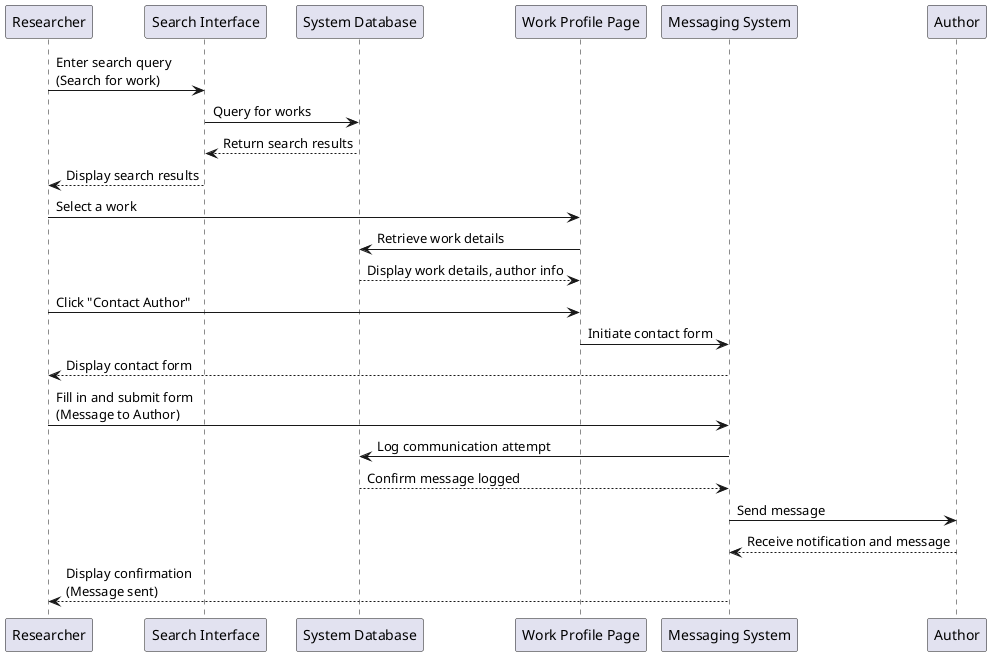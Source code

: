 @startuml
participant Researcher
participant "Search Interface" as Search
participant "System Database" as Database
participant "Work Profile Page" as Profile
participant "Messaging System" as Messaging
participant Author

Researcher -> Search : Enter search query\n(Search for work)
Search -> Database : Query for works
Database --> Search : Return search results
Search --> Researcher : Display search results

Researcher -> Profile : Select a work
Profile -> Database : Retrieve work details
Database --> Profile : Display work details, author info

Researcher -> Profile : Click "Contact Author"
Profile -> Messaging : Initiate contact form
Messaging --> Researcher : Display contact form

Researcher -> Messaging : Fill in and submit form\n(Message to Author)
Messaging -> Database : Log communication attempt
Database --> Messaging : Confirm message logged

Messaging -> Author : Send message
Author --> Messaging : Receive notification and message
Messaging --> Researcher : Display confirmation\n(Message sent)

@enduml